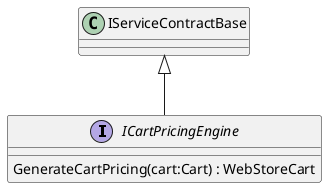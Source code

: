 @startuml
interface ICartPricingEngine {
    GenerateCartPricing(cart:Cart) : WebStoreCart
}
IServiceContractBase <|-- ICartPricingEngine
@enduml
